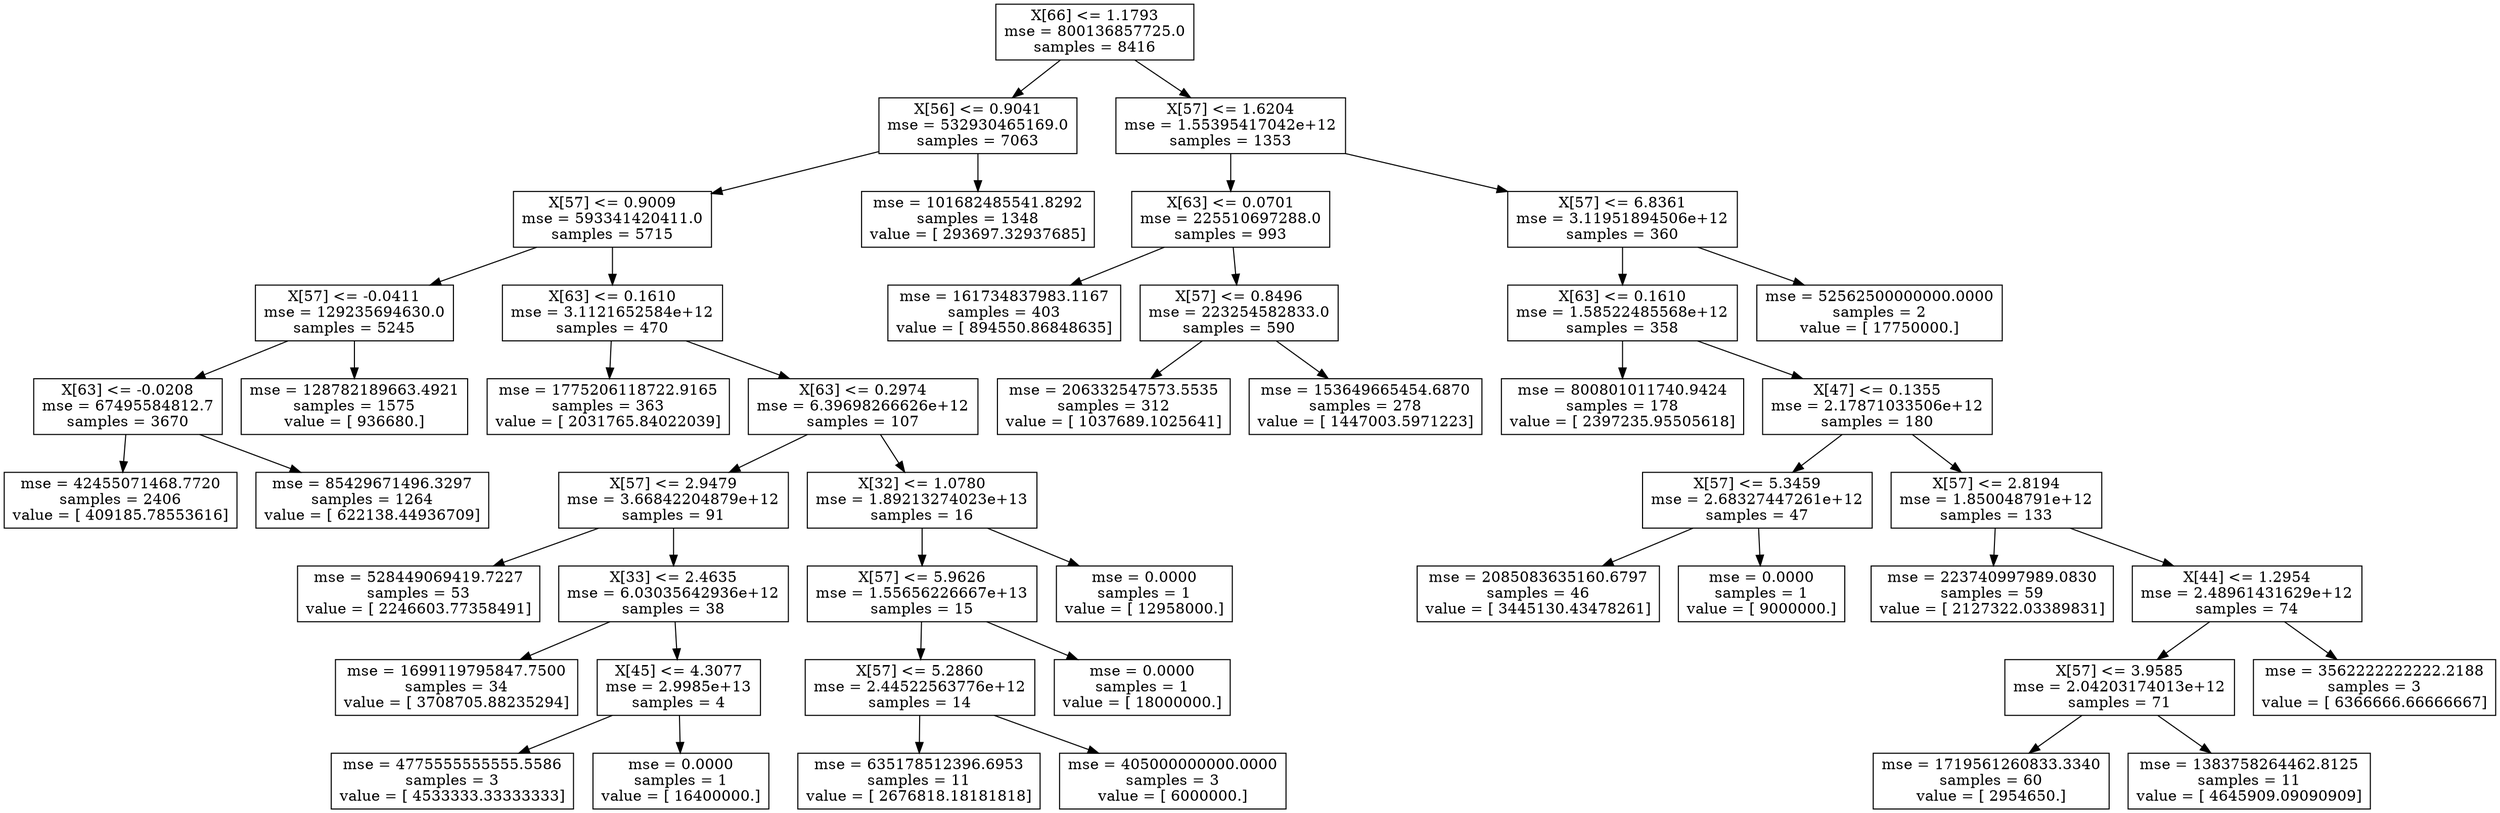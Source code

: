 digraph Tree {
0 [label="X[66] <= 1.1793\nmse = 800136857725.0\nsamples = 8416", shape="box"] ;
1 [label="X[56] <= 0.9041\nmse = 532930465169.0\nsamples = 7063", shape="box"] ;
0 -> 1 ;
7 [label="X[57] <= 0.9009\nmse = 593341420411.0\nsamples = 5715", shape="box"] ;
1 -> 7 ;
9 [label="X[57] <= -0.0411\nmse = 129235694630.0\nsamples = 5245", shape="box"] ;
7 -> 9 ;
11 [label="X[63] <= -0.0208\nmse = 67495584812.7\nsamples = 3670", shape="box"] ;
9 -> 11 ;
27 [label="mse = 42455071468.7720\nsamples = 2406\nvalue = [ 409185.78553616]", shape="box"] ;
11 -> 27 ;
28 [label="mse = 85429671496.3297\nsamples = 1264\nvalue = [ 622138.44936709]", shape="box"] ;
11 -> 28 ;
12 [label="mse = 128782189663.4921\nsamples = 1575\nvalue = [ 936680.]", shape="box"] ;
9 -> 12 ;
10 [label="X[63] <= 0.1610\nmse = 3.1121652584e+12\nsamples = 470", shape="box"] ;
7 -> 10 ;
13 [label="mse = 1775206118722.9165\nsamples = 363\nvalue = [ 2031765.84022039]", shape="box"] ;
10 -> 13 ;
14 [label="X[63] <= 0.2974\nmse = 6.39698266626e+12\nsamples = 107", shape="box"] ;
10 -> 14 ;
15 [label="X[57] <= 2.9479\nmse = 3.66842204879e+12\nsamples = 91", shape="box"] ;
14 -> 15 ;
17 [label="mse = 528449069419.7227\nsamples = 53\nvalue = [ 2246603.77358491]", shape="box"] ;
15 -> 17 ;
18 [label="X[33] <= 2.4635\nmse = 6.03035642936e+12\nsamples = 38", shape="box"] ;
15 -> 18 ;
23 [label="mse = 1699119795847.7500\nsamples = 34\nvalue = [ 3708705.88235294]", shape="box"] ;
18 -> 23 ;
24 [label="X[45] <= 4.3077\nmse = 2.9985e+13\nsamples = 4", shape="box"] ;
18 -> 24 ;
25 [label="mse = 4775555555555.5586\nsamples = 3\nvalue = [ 4533333.33333333]", shape="box"] ;
24 -> 25 ;
26 [label="mse = 0.0000\nsamples = 1\nvalue = [ 16400000.]", shape="box"] ;
24 -> 26 ;
16 [label="X[32] <= 1.0780\nmse = 1.89213274023e+13\nsamples = 16", shape="box"] ;
14 -> 16 ;
19 [label="X[57] <= 5.9626\nmse = 1.55656226667e+13\nsamples = 15", shape="box"] ;
16 -> 19 ;
21 [label="X[57] <= 5.2860\nmse = 2.44522563776e+12\nsamples = 14", shape="box"] ;
19 -> 21 ;
33 [label="mse = 635178512396.6953\nsamples = 11\nvalue = [ 2676818.18181818]", shape="box"] ;
21 -> 33 ;
34 [label="mse = 405000000000.0000\nsamples = 3\nvalue = [ 6000000.]", shape="box"] ;
21 -> 34 ;
22 [label="mse = 0.0000\nsamples = 1\nvalue = [ 18000000.]", shape="box"] ;
19 -> 22 ;
20 [label="mse = 0.0000\nsamples = 1\nvalue = [ 12958000.]", shape="box"] ;
16 -> 20 ;
8 [label="mse = 101682485541.8292\nsamples = 1348\nvalue = [ 293697.32937685]", shape="box"] ;
1 -> 8 ;
2 [label="X[57] <= 1.6204\nmse = 1.55395417042e+12\nsamples = 1353", shape="box"] ;
0 -> 2 ;
3 [label="X[63] <= 0.0701\nmse = 225510697288.0\nsamples = 993", shape="box"] ;
2 -> 3 ;
31 [label="mse = 161734837983.1167\nsamples = 403\nvalue = [ 894550.86848635]", shape="box"] ;
3 -> 31 ;
32 [label="X[57] <= 0.8496\nmse = 223254582833.0\nsamples = 590", shape="box"] ;
3 -> 32 ;
35 [label="mse = 206332547573.5535\nsamples = 312\nvalue = [ 1037689.1025641]", shape="box"] ;
32 -> 35 ;
36 [label="mse = 153649665454.6870\nsamples = 278\nvalue = [ 1447003.5971223]", shape="box"] ;
32 -> 36 ;
4 [label="X[57] <= 6.8361\nmse = 3.11951894506e+12\nsamples = 360", shape="box"] ;
2 -> 4 ;
5 [label="X[63] <= 0.1610\nmse = 1.58522485568e+12\nsamples = 358", shape="box"] ;
4 -> 5 ;
29 [label="mse = 800801011740.9424\nsamples = 178\nvalue = [ 2397235.95505618]", shape="box"] ;
5 -> 29 ;
30 [label="X[47] <= 0.1355\nmse = 2.17871033506e+12\nsamples = 180", shape="box"] ;
5 -> 30 ;
37 [label="X[57] <= 5.3459\nmse = 2.68327447261e+12\nsamples = 47", shape="box"] ;
30 -> 37 ;
41 [label="mse = 2085083635160.6797\nsamples = 46\nvalue = [ 3445130.43478261]", shape="box"] ;
37 -> 41 ;
42 [label="mse = 0.0000\nsamples = 1\nvalue = [ 9000000.]", shape="box"] ;
37 -> 42 ;
38 [label="X[57] <= 2.8194\nmse = 1.850048791e+12\nsamples = 133", shape="box"] ;
30 -> 38 ;
39 [label="mse = 223740997989.0830\nsamples = 59\nvalue = [ 2127322.03389831]", shape="box"] ;
38 -> 39 ;
40 [label="X[44] <= 1.2954\nmse = 2.48961431629e+12\nsamples = 74", shape="box"] ;
38 -> 40 ;
43 [label="X[57] <= 3.9585\nmse = 2.04203174013e+12\nsamples = 71", shape="box"] ;
40 -> 43 ;
45 [label="mse = 1719561260833.3340\nsamples = 60\nvalue = [ 2954650.]", shape="box"] ;
43 -> 45 ;
46 [label="mse = 1383758264462.8125\nsamples = 11\nvalue = [ 4645909.09090909]", shape="box"] ;
43 -> 46 ;
44 [label="mse = 3562222222222.2188\nsamples = 3\nvalue = [ 6366666.66666667]", shape="box"] ;
40 -> 44 ;
6 [label="mse = 52562500000000.0000\nsamples = 2\nvalue = [ 17750000.]", shape="box"] ;
4 -> 6 ;
}